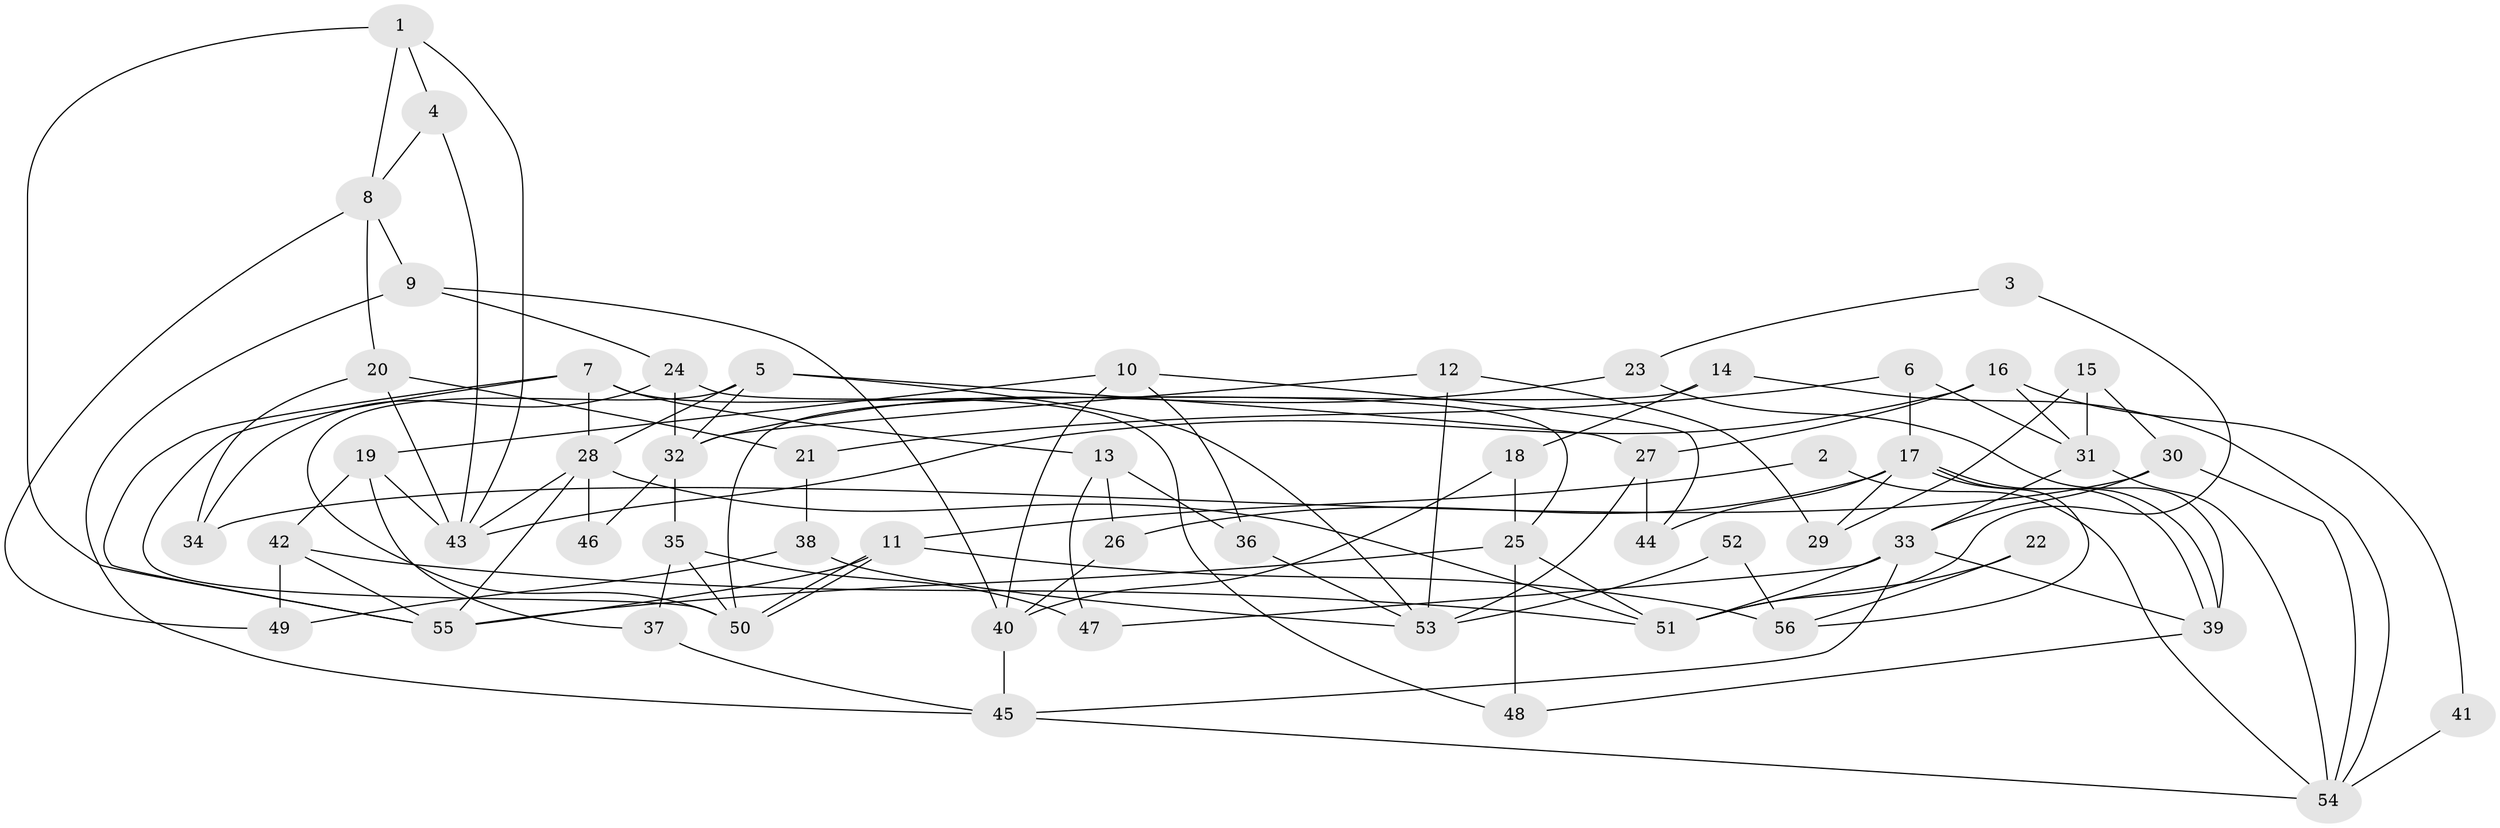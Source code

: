 // Generated by graph-tools (version 1.1) at 2025/14/03/09/25 04:14:58]
// undirected, 56 vertices, 112 edges
graph export_dot {
graph [start="1"]
  node [color=gray90,style=filled];
  1;
  2;
  3;
  4;
  5;
  6;
  7;
  8;
  9;
  10;
  11;
  12;
  13;
  14;
  15;
  16;
  17;
  18;
  19;
  20;
  21;
  22;
  23;
  24;
  25;
  26;
  27;
  28;
  29;
  30;
  31;
  32;
  33;
  34;
  35;
  36;
  37;
  38;
  39;
  40;
  41;
  42;
  43;
  44;
  45;
  46;
  47;
  48;
  49;
  50;
  51;
  52;
  53;
  54;
  55;
  56;
  1 -- 55;
  1 -- 4;
  1 -- 8;
  1 -- 43;
  2 -- 54;
  2 -- 11;
  3 -- 51;
  3 -- 23;
  4 -- 8;
  4 -- 43;
  5 -- 53;
  5 -- 50;
  5 -- 27;
  5 -- 28;
  5 -- 32;
  6 -- 31;
  6 -- 17;
  6 -- 21;
  7 -- 28;
  7 -- 13;
  7 -- 48;
  7 -- 50;
  7 -- 55;
  8 -- 9;
  8 -- 20;
  8 -- 49;
  9 -- 45;
  9 -- 40;
  9 -- 24;
  10 -- 19;
  10 -- 40;
  10 -- 36;
  10 -- 44;
  11 -- 50;
  11 -- 50;
  11 -- 55;
  11 -- 56;
  12 -- 53;
  12 -- 29;
  12 -- 32;
  13 -- 47;
  13 -- 36;
  13 -- 26;
  14 -- 18;
  14 -- 50;
  14 -- 54;
  15 -- 30;
  15 -- 31;
  15 -- 29;
  16 -- 31;
  16 -- 43;
  16 -- 27;
  16 -- 41;
  17 -- 44;
  17 -- 39;
  17 -- 39;
  17 -- 26;
  17 -- 29;
  17 -- 56;
  18 -- 25;
  18 -- 40;
  19 -- 37;
  19 -- 42;
  19 -- 43;
  20 -- 43;
  20 -- 21;
  20 -- 34;
  21 -- 38;
  22 -- 51;
  22 -- 56;
  23 -- 32;
  23 -- 39;
  24 -- 32;
  24 -- 25;
  24 -- 34;
  25 -- 55;
  25 -- 48;
  25 -- 51;
  26 -- 40;
  27 -- 44;
  27 -- 53;
  28 -- 43;
  28 -- 46;
  28 -- 51;
  28 -- 55;
  30 -- 34;
  30 -- 33;
  30 -- 54;
  31 -- 54;
  31 -- 33;
  32 -- 35;
  32 -- 46;
  33 -- 39;
  33 -- 51;
  33 -- 45;
  33 -- 47;
  35 -- 50;
  35 -- 37;
  35 -- 47;
  36 -- 53;
  37 -- 45;
  38 -- 49;
  38 -- 53;
  39 -- 48;
  40 -- 45;
  41 -- 54;
  42 -- 55;
  42 -- 51;
  42 -- 49;
  45 -- 54;
  52 -- 56;
  52 -- 53;
}
